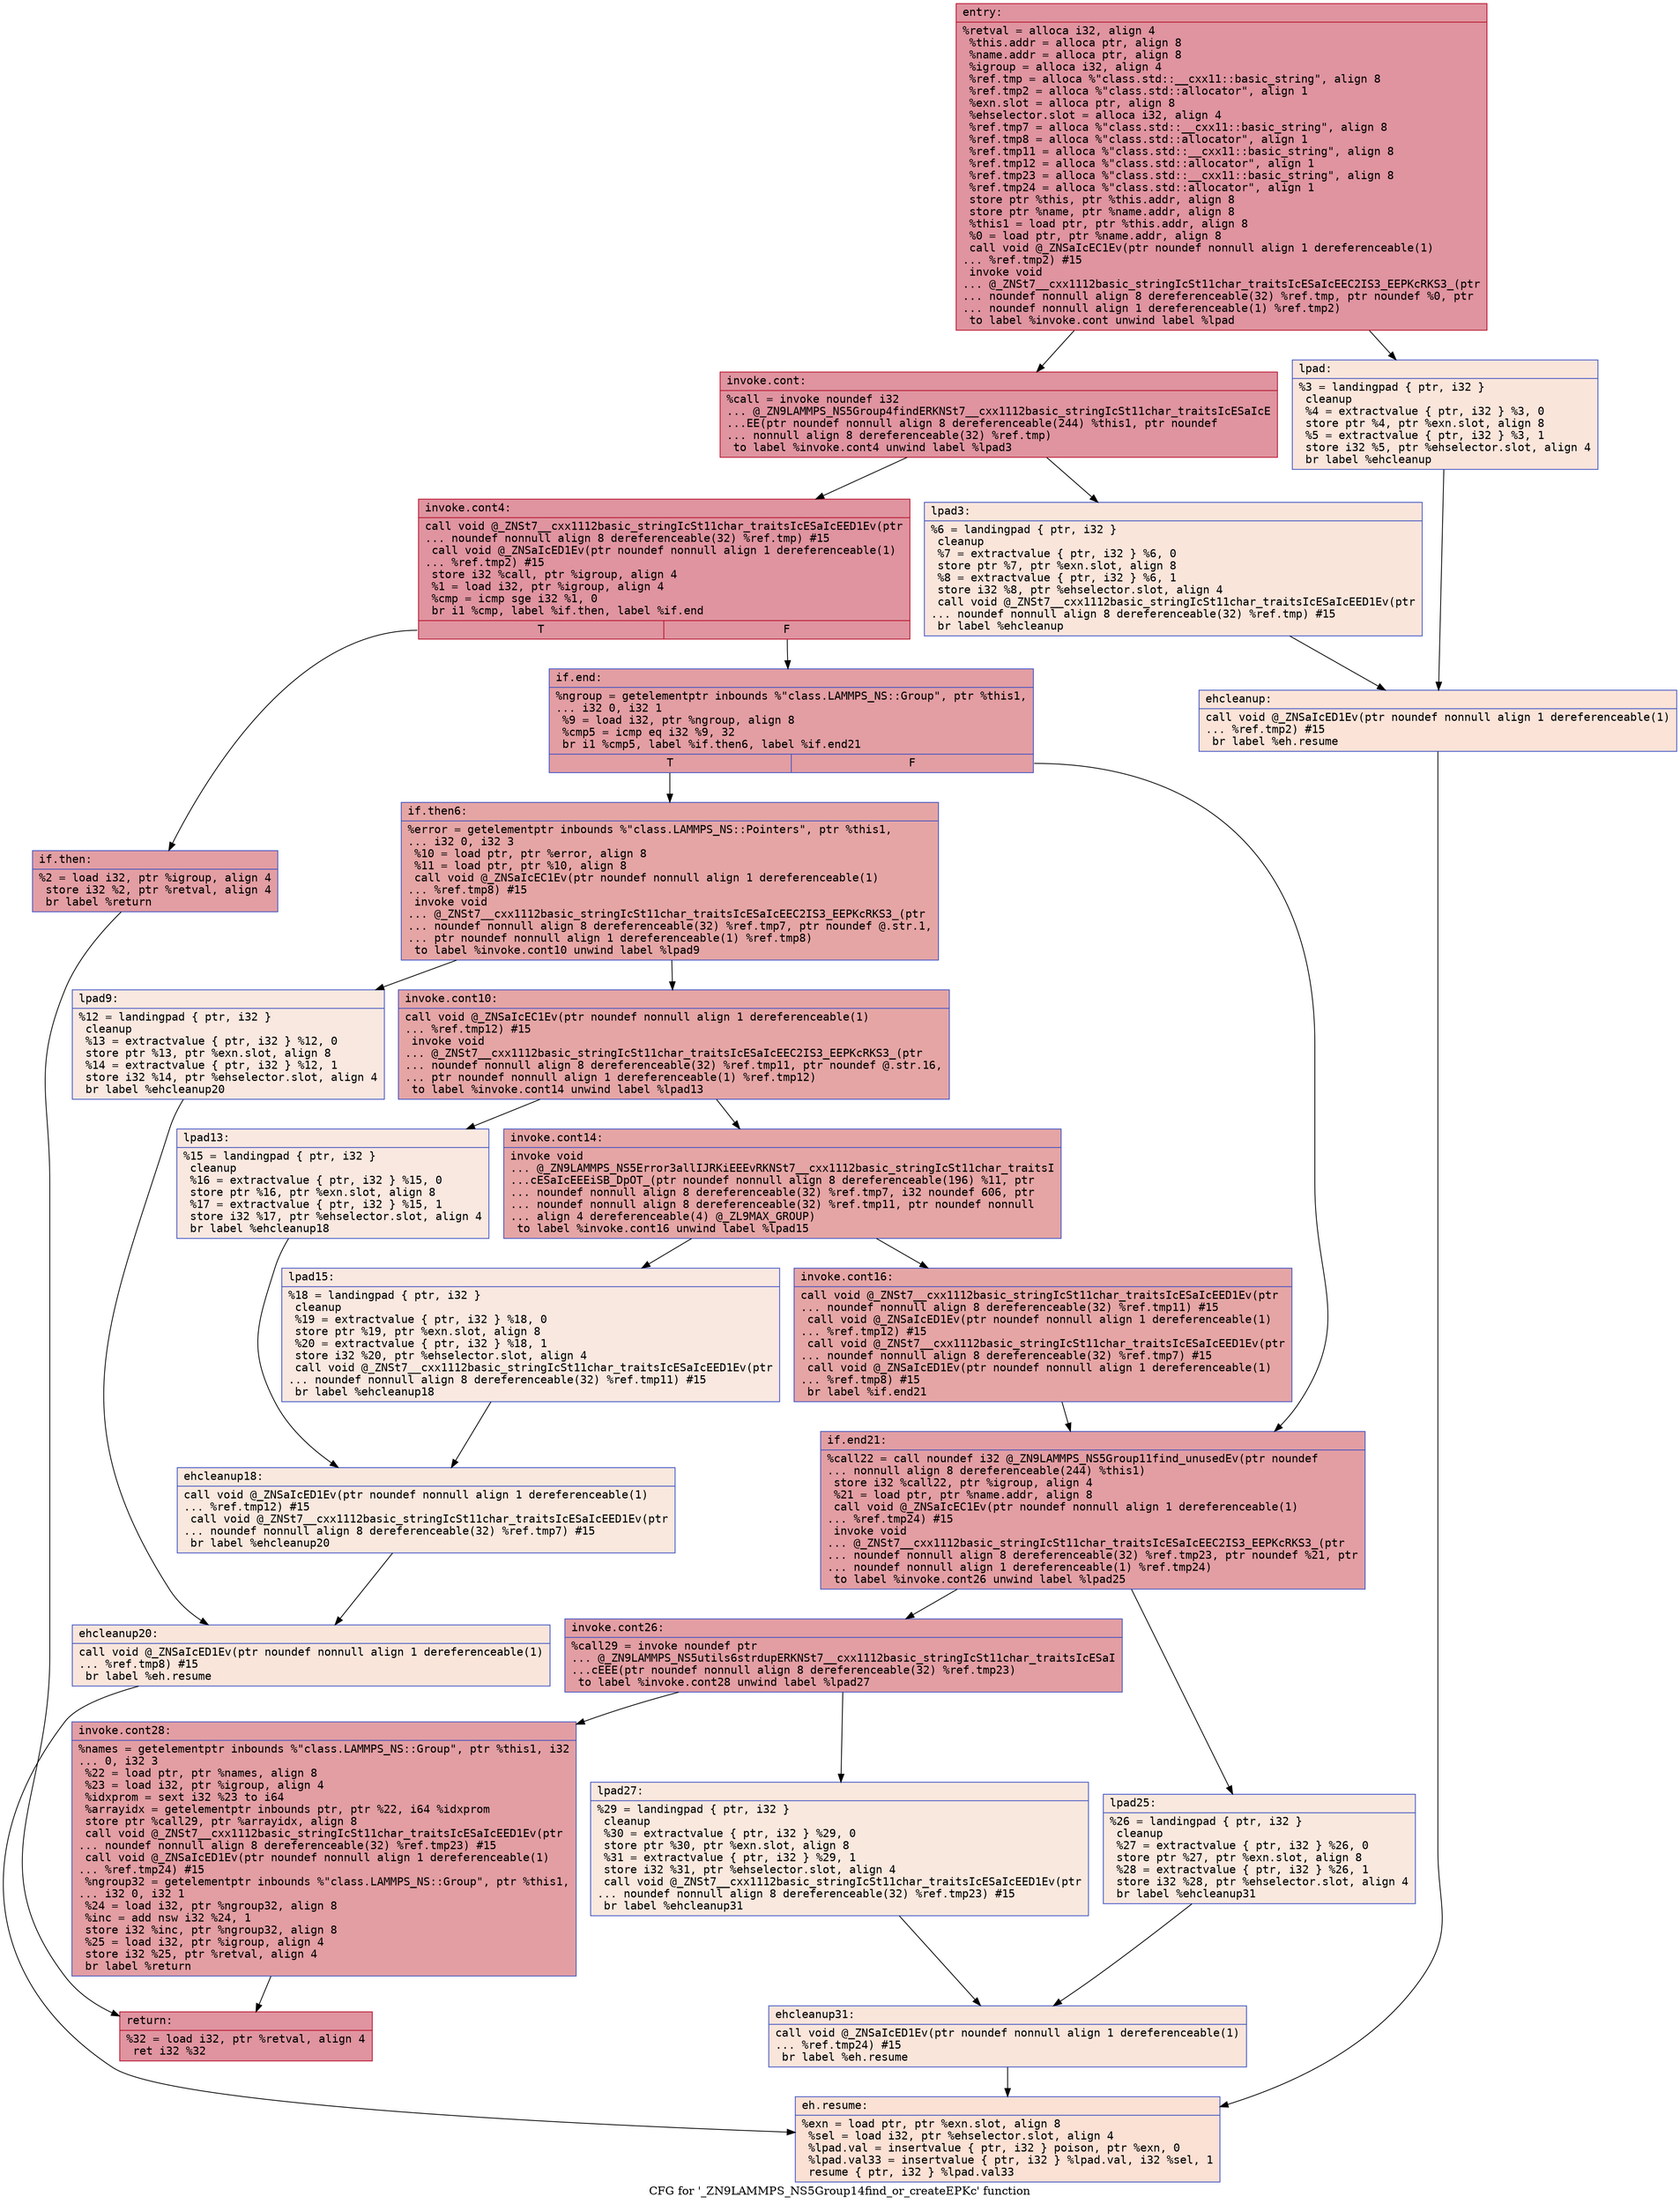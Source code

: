 digraph "CFG for '_ZN9LAMMPS_NS5Group14find_or_createEPKc' function" {
	label="CFG for '_ZN9LAMMPS_NS5Group14find_or_createEPKc' function";

	Node0x55ba302f0340 [shape=record,color="#b70d28ff", style=filled, fillcolor="#b70d2870" fontname="Courier",label="{entry:\l|  %retval = alloca i32, align 4\l  %this.addr = alloca ptr, align 8\l  %name.addr = alloca ptr, align 8\l  %igroup = alloca i32, align 4\l  %ref.tmp = alloca %\"class.std::__cxx11::basic_string\", align 8\l  %ref.tmp2 = alloca %\"class.std::allocator\", align 1\l  %exn.slot = alloca ptr, align 8\l  %ehselector.slot = alloca i32, align 4\l  %ref.tmp7 = alloca %\"class.std::__cxx11::basic_string\", align 8\l  %ref.tmp8 = alloca %\"class.std::allocator\", align 1\l  %ref.tmp11 = alloca %\"class.std::__cxx11::basic_string\", align 8\l  %ref.tmp12 = alloca %\"class.std::allocator\", align 1\l  %ref.tmp23 = alloca %\"class.std::__cxx11::basic_string\", align 8\l  %ref.tmp24 = alloca %\"class.std::allocator\", align 1\l  store ptr %this, ptr %this.addr, align 8\l  store ptr %name, ptr %name.addr, align 8\l  %this1 = load ptr, ptr %this.addr, align 8\l  %0 = load ptr, ptr %name.addr, align 8\l  call void @_ZNSaIcEC1Ev(ptr noundef nonnull align 1 dereferenceable(1)\l... %ref.tmp2) #15\l  invoke void\l... @_ZNSt7__cxx1112basic_stringIcSt11char_traitsIcESaIcEEC2IS3_EEPKcRKS3_(ptr\l... noundef nonnull align 8 dereferenceable(32) %ref.tmp, ptr noundef %0, ptr\l... noundef nonnull align 1 dereferenceable(1) %ref.tmp2)\l          to label %invoke.cont unwind label %lpad\l}"];
	Node0x55ba302f0340 -> Node0x55ba302f1120[tooltip="entry -> invoke.cont\nProbability 100.00%" ];
	Node0x55ba302f0340 -> Node0x55ba302f11a0[tooltip="entry -> lpad\nProbability 0.00%" ];
	Node0x55ba302f1120 [shape=record,color="#b70d28ff", style=filled, fillcolor="#b70d2870" fontname="Courier",label="{invoke.cont:\l|  %call = invoke noundef i32\l... @_ZN9LAMMPS_NS5Group4findERKNSt7__cxx1112basic_stringIcSt11char_traitsIcESaIcE\l...EE(ptr noundef nonnull align 8 dereferenceable(244) %this1, ptr noundef\l... nonnull align 8 dereferenceable(32) %ref.tmp)\l          to label %invoke.cont4 unwind label %lpad3\l}"];
	Node0x55ba302f1120 -> Node0x55ba302f10d0[tooltip="invoke.cont -> invoke.cont4\nProbability 100.00%" ];
	Node0x55ba302f1120 -> Node0x55ba302f13d0[tooltip="invoke.cont -> lpad3\nProbability 0.00%" ];
	Node0x55ba302f10d0 [shape=record,color="#b70d28ff", style=filled, fillcolor="#b70d2870" fontname="Courier",label="{invoke.cont4:\l|  call void @_ZNSt7__cxx1112basic_stringIcSt11char_traitsIcESaIcEED1Ev(ptr\l... noundef nonnull align 8 dereferenceable(32) %ref.tmp) #15\l  call void @_ZNSaIcED1Ev(ptr noundef nonnull align 1 dereferenceable(1)\l... %ref.tmp2) #15\l  store i32 %call, ptr %igroup, align 4\l  %1 = load i32, ptr %igroup, align 4\l  %cmp = icmp sge i32 %1, 0\l  br i1 %cmp, label %if.then, label %if.end\l|{<s0>T|<s1>F}}"];
	Node0x55ba302f10d0:s0 -> Node0x55ba302f1a20[tooltip="invoke.cont4 -> if.then\nProbability 50.00%" ];
	Node0x55ba302f10d0:s1 -> Node0x55ba302f09c0[tooltip="invoke.cont4 -> if.end\nProbability 50.00%" ];
	Node0x55ba302f1a20 [shape=record,color="#3d50c3ff", style=filled, fillcolor="#be242e70" fontname="Courier",label="{if.then:\l|  %2 = load i32, ptr %igroup, align 4\l  store i32 %2, ptr %retval, align 4\l  br label %return\l}"];
	Node0x55ba302f1a20 -> Node0x55ba302f1e50[tooltip="if.then -> return\nProbability 100.00%" ];
	Node0x55ba302f11a0 [shape=record,color="#3d50c3ff", style=filled, fillcolor="#f4c5ad70" fontname="Courier",label="{lpad:\l|  %3 = landingpad \{ ptr, i32 \}\l          cleanup\l  %4 = extractvalue \{ ptr, i32 \} %3, 0\l  store ptr %4, ptr %exn.slot, align 8\l  %5 = extractvalue \{ ptr, i32 \} %3, 1\l  store i32 %5, ptr %ehselector.slot, align 4\l  br label %ehcleanup\l}"];
	Node0x55ba302f11a0 -> Node0x55ba302f21e0[tooltip="lpad -> ehcleanup\nProbability 100.00%" ];
	Node0x55ba302f13d0 [shape=record,color="#3d50c3ff", style=filled, fillcolor="#f4c5ad70" fontname="Courier",label="{lpad3:\l|  %6 = landingpad \{ ptr, i32 \}\l          cleanup\l  %7 = extractvalue \{ ptr, i32 \} %6, 0\l  store ptr %7, ptr %exn.slot, align 8\l  %8 = extractvalue \{ ptr, i32 \} %6, 1\l  store i32 %8, ptr %ehselector.slot, align 4\l  call void @_ZNSt7__cxx1112basic_stringIcSt11char_traitsIcESaIcEED1Ev(ptr\l... noundef nonnull align 8 dereferenceable(32) %ref.tmp) #15\l  br label %ehcleanup\l}"];
	Node0x55ba302f13d0 -> Node0x55ba302f21e0[tooltip="lpad3 -> ehcleanup\nProbability 100.00%" ];
	Node0x55ba302f21e0 [shape=record,color="#3d50c3ff", style=filled, fillcolor="#f6bfa670" fontname="Courier",label="{ehcleanup:\l|  call void @_ZNSaIcED1Ev(ptr noundef nonnull align 1 dereferenceable(1)\l... %ref.tmp2) #15\l  br label %eh.resume\l}"];
	Node0x55ba302f21e0 -> Node0x55ba302f2800[tooltip="ehcleanup -> eh.resume\nProbability 100.00%" ];
	Node0x55ba302f09c0 [shape=record,color="#3d50c3ff", style=filled, fillcolor="#be242e70" fontname="Courier",label="{if.end:\l|  %ngroup = getelementptr inbounds %\"class.LAMMPS_NS::Group\", ptr %this1,\l... i32 0, i32 1\l  %9 = load i32, ptr %ngroup, align 8\l  %cmp5 = icmp eq i32 %9, 32\l  br i1 %cmp5, label %if.then6, label %if.end21\l|{<s0>T|<s1>F}}"];
	Node0x55ba302f09c0:s0 -> Node0x55ba302f2ab0[tooltip="if.end -> if.then6\nProbability 50.00%" ];
	Node0x55ba302f09c0:s1 -> Node0x55ba302f2b30[tooltip="if.end -> if.end21\nProbability 50.00%" ];
	Node0x55ba302f2ab0 [shape=record,color="#3d50c3ff", style=filled, fillcolor="#c5333470" fontname="Courier",label="{if.then6:\l|  %error = getelementptr inbounds %\"class.LAMMPS_NS::Pointers\", ptr %this1,\l... i32 0, i32 3\l  %10 = load ptr, ptr %error, align 8\l  %11 = load ptr, ptr %10, align 8\l  call void @_ZNSaIcEC1Ev(ptr noundef nonnull align 1 dereferenceable(1)\l... %ref.tmp8) #15\l  invoke void\l... @_ZNSt7__cxx1112basic_stringIcSt11char_traitsIcESaIcEEC2IS3_EEPKcRKS3_(ptr\l... noundef nonnull align 8 dereferenceable(32) %ref.tmp7, ptr noundef @.str.1,\l... ptr noundef nonnull align 1 dereferenceable(1) %ref.tmp8)\l          to label %invoke.cont10 unwind label %lpad9\l}"];
	Node0x55ba302f2ab0 -> Node0x55ba302f3020[tooltip="if.then6 -> invoke.cont10\nProbability 100.00%" ];
	Node0x55ba302f2ab0 -> Node0x55ba302f30a0[tooltip="if.then6 -> lpad9\nProbability 0.00%" ];
	Node0x55ba302f3020 [shape=record,color="#3d50c3ff", style=filled, fillcolor="#c5333470" fontname="Courier",label="{invoke.cont10:\l|  call void @_ZNSaIcEC1Ev(ptr noundef nonnull align 1 dereferenceable(1)\l... %ref.tmp12) #15\l  invoke void\l... @_ZNSt7__cxx1112basic_stringIcSt11char_traitsIcESaIcEEC2IS3_EEPKcRKS3_(ptr\l... noundef nonnull align 8 dereferenceable(32) %ref.tmp11, ptr noundef @.str.16,\l... ptr noundef nonnull align 1 dereferenceable(1) %ref.tmp12)\l          to label %invoke.cont14 unwind label %lpad13\l}"];
	Node0x55ba302f3020 -> Node0x55ba302f3420[tooltip="invoke.cont10 -> invoke.cont14\nProbability 100.00%" ];
	Node0x55ba302f3020 -> Node0x55ba302f3470[tooltip="invoke.cont10 -> lpad13\nProbability 0.00%" ];
	Node0x55ba302f3420 [shape=record,color="#3d50c3ff", style=filled, fillcolor="#c5333470" fontname="Courier",label="{invoke.cont14:\l|  invoke void\l... @_ZN9LAMMPS_NS5Error3allIJRKiEEEvRKNSt7__cxx1112basic_stringIcSt11char_traitsI\l...cESaIcEEEiSB_DpOT_(ptr noundef nonnull align 8 dereferenceable(196) %11, ptr\l... noundef nonnull align 8 dereferenceable(32) %ref.tmp7, i32 noundef 606, ptr\l... noundef nonnull align 8 dereferenceable(32) %ref.tmp11, ptr noundef nonnull\l... align 4 dereferenceable(4) @_ZL9MAX_GROUP)\l          to label %invoke.cont16 unwind label %lpad15\l}"];
	Node0x55ba302f3420 -> Node0x55ba302f33d0[tooltip="invoke.cont14 -> invoke.cont16\nProbability 100.00%" ];
	Node0x55ba302f3420 -> Node0x55ba302f37a0[tooltip="invoke.cont14 -> lpad15\nProbability 0.00%" ];
	Node0x55ba302f33d0 [shape=record,color="#3d50c3ff", style=filled, fillcolor="#c5333470" fontname="Courier",label="{invoke.cont16:\l|  call void @_ZNSt7__cxx1112basic_stringIcSt11char_traitsIcESaIcEED1Ev(ptr\l... noundef nonnull align 8 dereferenceable(32) %ref.tmp11) #15\l  call void @_ZNSaIcED1Ev(ptr noundef nonnull align 1 dereferenceable(1)\l... %ref.tmp12) #15\l  call void @_ZNSt7__cxx1112basic_stringIcSt11char_traitsIcESaIcEED1Ev(ptr\l... noundef nonnull align 8 dereferenceable(32) %ref.tmp7) #15\l  call void @_ZNSaIcED1Ev(ptr noundef nonnull align 1 dereferenceable(1)\l... %ref.tmp8) #15\l  br label %if.end21\l}"];
	Node0x55ba302f33d0 -> Node0x55ba302f2b30[tooltip="invoke.cont16 -> if.end21\nProbability 100.00%" ];
	Node0x55ba302f30a0 [shape=record,color="#3d50c3ff", style=filled, fillcolor="#f1ccb870" fontname="Courier",label="{lpad9:\l|  %12 = landingpad \{ ptr, i32 \}\l          cleanup\l  %13 = extractvalue \{ ptr, i32 \} %12, 0\l  store ptr %13, ptr %exn.slot, align 8\l  %14 = extractvalue \{ ptr, i32 \} %12, 1\l  store i32 %14, ptr %ehselector.slot, align 4\l  br label %ehcleanup20\l}"];
	Node0x55ba302f30a0 -> Node0x55ba302f4140[tooltip="lpad9 -> ehcleanup20\nProbability 100.00%" ];
	Node0x55ba302f3470 [shape=record,color="#3d50c3ff", style=filled, fillcolor="#f1ccb870" fontname="Courier",label="{lpad13:\l|  %15 = landingpad \{ ptr, i32 \}\l          cleanup\l  %16 = extractvalue \{ ptr, i32 \} %15, 0\l  store ptr %16, ptr %exn.slot, align 8\l  %17 = extractvalue \{ ptr, i32 \} %15, 1\l  store i32 %17, ptr %ehselector.slot, align 4\l  br label %ehcleanup18\l}"];
	Node0x55ba302f3470 -> Node0x55ba302f4440[tooltip="lpad13 -> ehcleanup18\nProbability 100.00%" ];
	Node0x55ba302f37a0 [shape=record,color="#3d50c3ff", style=filled, fillcolor="#f1ccb870" fontname="Courier",label="{lpad15:\l|  %18 = landingpad \{ ptr, i32 \}\l          cleanup\l  %19 = extractvalue \{ ptr, i32 \} %18, 0\l  store ptr %19, ptr %exn.slot, align 8\l  %20 = extractvalue \{ ptr, i32 \} %18, 1\l  store i32 %20, ptr %ehselector.slot, align 4\l  call void @_ZNSt7__cxx1112basic_stringIcSt11char_traitsIcESaIcEED1Ev(ptr\l... noundef nonnull align 8 dereferenceable(32) %ref.tmp11) #15\l  br label %ehcleanup18\l}"];
	Node0x55ba302f37a0 -> Node0x55ba302f4440[tooltip="lpad15 -> ehcleanup18\nProbability 100.00%" ];
	Node0x55ba302f4440 [shape=record,color="#3d50c3ff", style=filled, fillcolor="#f2cab570" fontname="Courier",label="{ehcleanup18:\l|  call void @_ZNSaIcED1Ev(ptr noundef nonnull align 1 dereferenceable(1)\l... %ref.tmp12) #15\l  call void @_ZNSt7__cxx1112basic_stringIcSt11char_traitsIcESaIcEED1Ev(ptr\l... noundef nonnull align 8 dereferenceable(32) %ref.tmp7) #15\l  br label %ehcleanup20\l}"];
	Node0x55ba302f4440 -> Node0x55ba302f4140[tooltip="ehcleanup18 -> ehcleanup20\nProbability 100.00%" ];
	Node0x55ba302f4140 [shape=record,color="#3d50c3ff", style=filled, fillcolor="#f4c5ad70" fontname="Courier",label="{ehcleanup20:\l|  call void @_ZNSaIcED1Ev(ptr noundef nonnull align 1 dereferenceable(1)\l... %ref.tmp8) #15\l  br label %eh.resume\l}"];
	Node0x55ba302f4140 -> Node0x55ba302f2800[tooltip="ehcleanup20 -> eh.resume\nProbability 100.00%" ];
	Node0x55ba302f2b30 [shape=record,color="#3d50c3ff", style=filled, fillcolor="#be242e70" fontname="Courier",label="{if.end21:\l|  %call22 = call noundef i32 @_ZN9LAMMPS_NS5Group11find_unusedEv(ptr noundef\l... nonnull align 8 dereferenceable(244) %this1)\l  store i32 %call22, ptr %igroup, align 4\l  %21 = load ptr, ptr %name.addr, align 8\l  call void @_ZNSaIcEC1Ev(ptr noundef nonnull align 1 dereferenceable(1)\l... %ref.tmp24) #15\l  invoke void\l... @_ZNSt7__cxx1112basic_stringIcSt11char_traitsIcESaIcEEC2IS3_EEPKcRKS3_(ptr\l... noundef nonnull align 8 dereferenceable(32) %ref.tmp23, ptr noundef %21, ptr\l... noundef nonnull align 1 dereferenceable(1) %ref.tmp24)\l          to label %invoke.cont26 unwind label %lpad25\l}"];
	Node0x55ba302f2b30 -> Node0x55ba303a6040[tooltip="if.end21 -> invoke.cont26\nProbability 100.00%" ];
	Node0x55ba302f2b30 -> Node0x55ba303a6090[tooltip="if.end21 -> lpad25\nProbability 0.00%" ];
	Node0x55ba303a6040 [shape=record,color="#3d50c3ff", style=filled, fillcolor="#be242e70" fontname="Courier",label="{invoke.cont26:\l|  %call29 = invoke noundef ptr\l... @_ZN9LAMMPS_NS5utils6strdupERKNSt7__cxx1112basic_stringIcSt11char_traitsIcESaI\l...cEEE(ptr noundef nonnull align 8 dereferenceable(32) %ref.tmp23)\l          to label %invoke.cont28 unwind label %lpad27\l}"];
	Node0x55ba303a6040 -> Node0x55ba303a5ff0[tooltip="invoke.cont26 -> invoke.cont28\nProbability 100.00%" ];
	Node0x55ba303a6040 -> Node0x55ba303a6290[tooltip="invoke.cont26 -> lpad27\nProbability 0.00%" ];
	Node0x55ba303a5ff0 [shape=record,color="#3d50c3ff", style=filled, fillcolor="#be242e70" fontname="Courier",label="{invoke.cont28:\l|  %names = getelementptr inbounds %\"class.LAMMPS_NS::Group\", ptr %this1, i32\l... 0, i32 3\l  %22 = load ptr, ptr %names, align 8\l  %23 = load i32, ptr %igroup, align 4\l  %idxprom = sext i32 %23 to i64\l  %arrayidx = getelementptr inbounds ptr, ptr %22, i64 %idxprom\l  store ptr %call29, ptr %arrayidx, align 8\l  call void @_ZNSt7__cxx1112basic_stringIcSt11char_traitsIcESaIcEED1Ev(ptr\l... noundef nonnull align 8 dereferenceable(32) %ref.tmp23) #15\l  call void @_ZNSaIcED1Ev(ptr noundef nonnull align 1 dereferenceable(1)\l... %ref.tmp24) #15\l  %ngroup32 = getelementptr inbounds %\"class.LAMMPS_NS::Group\", ptr %this1,\l... i32 0, i32 1\l  %24 = load i32, ptr %ngroup32, align 8\l  %inc = add nsw i32 %24, 1\l  store i32 %inc, ptr %ngroup32, align 8\l  %25 = load i32, ptr %igroup, align 4\l  store i32 %25, ptr %retval, align 4\l  br label %return\l}"];
	Node0x55ba303a5ff0 -> Node0x55ba302f1e50[tooltip="invoke.cont28 -> return\nProbability 100.00%" ];
	Node0x55ba303a6090 [shape=record,color="#3d50c3ff", style=filled, fillcolor="#f2cab570" fontname="Courier",label="{lpad25:\l|  %26 = landingpad \{ ptr, i32 \}\l          cleanup\l  %27 = extractvalue \{ ptr, i32 \} %26, 0\l  store ptr %27, ptr %exn.slot, align 8\l  %28 = extractvalue \{ ptr, i32 \} %26, 1\l  store i32 %28, ptr %ehselector.slot, align 4\l  br label %ehcleanup31\l}"];
	Node0x55ba303a6090 -> Node0x55ba303a73f0[tooltip="lpad25 -> ehcleanup31\nProbability 100.00%" ];
	Node0x55ba303a6290 [shape=record,color="#3d50c3ff", style=filled, fillcolor="#f2cab570" fontname="Courier",label="{lpad27:\l|  %29 = landingpad \{ ptr, i32 \}\l          cleanup\l  %30 = extractvalue \{ ptr, i32 \} %29, 0\l  store ptr %30, ptr %exn.slot, align 8\l  %31 = extractvalue \{ ptr, i32 \} %29, 1\l  store i32 %31, ptr %ehselector.slot, align 4\l  call void @_ZNSt7__cxx1112basic_stringIcSt11char_traitsIcESaIcEED1Ev(ptr\l... noundef nonnull align 8 dereferenceable(32) %ref.tmp23) #15\l  br label %ehcleanup31\l}"];
	Node0x55ba303a6290 -> Node0x55ba303a73f0[tooltip="lpad27 -> ehcleanup31\nProbability 100.00%" ];
	Node0x55ba303a73f0 [shape=record,color="#3d50c3ff", style=filled, fillcolor="#f4c5ad70" fontname="Courier",label="{ehcleanup31:\l|  call void @_ZNSaIcED1Ev(ptr noundef nonnull align 1 dereferenceable(1)\l... %ref.tmp24) #15\l  br label %eh.resume\l}"];
	Node0x55ba303a73f0 -> Node0x55ba302f2800[tooltip="ehcleanup31 -> eh.resume\nProbability 100.00%" ];
	Node0x55ba302f1e50 [shape=record,color="#b70d28ff", style=filled, fillcolor="#b70d2870" fontname="Courier",label="{return:\l|  %32 = load i32, ptr %retval, align 4\l  ret i32 %32\l}"];
	Node0x55ba302f2800 [shape=record,color="#3d50c3ff", style=filled, fillcolor="#f7b99e70" fontname="Courier",label="{eh.resume:\l|  %exn = load ptr, ptr %exn.slot, align 8\l  %sel = load i32, ptr %ehselector.slot, align 4\l  %lpad.val = insertvalue \{ ptr, i32 \} poison, ptr %exn, 0\l  %lpad.val33 = insertvalue \{ ptr, i32 \} %lpad.val, i32 %sel, 1\l  resume \{ ptr, i32 \} %lpad.val33\l}"];
}
